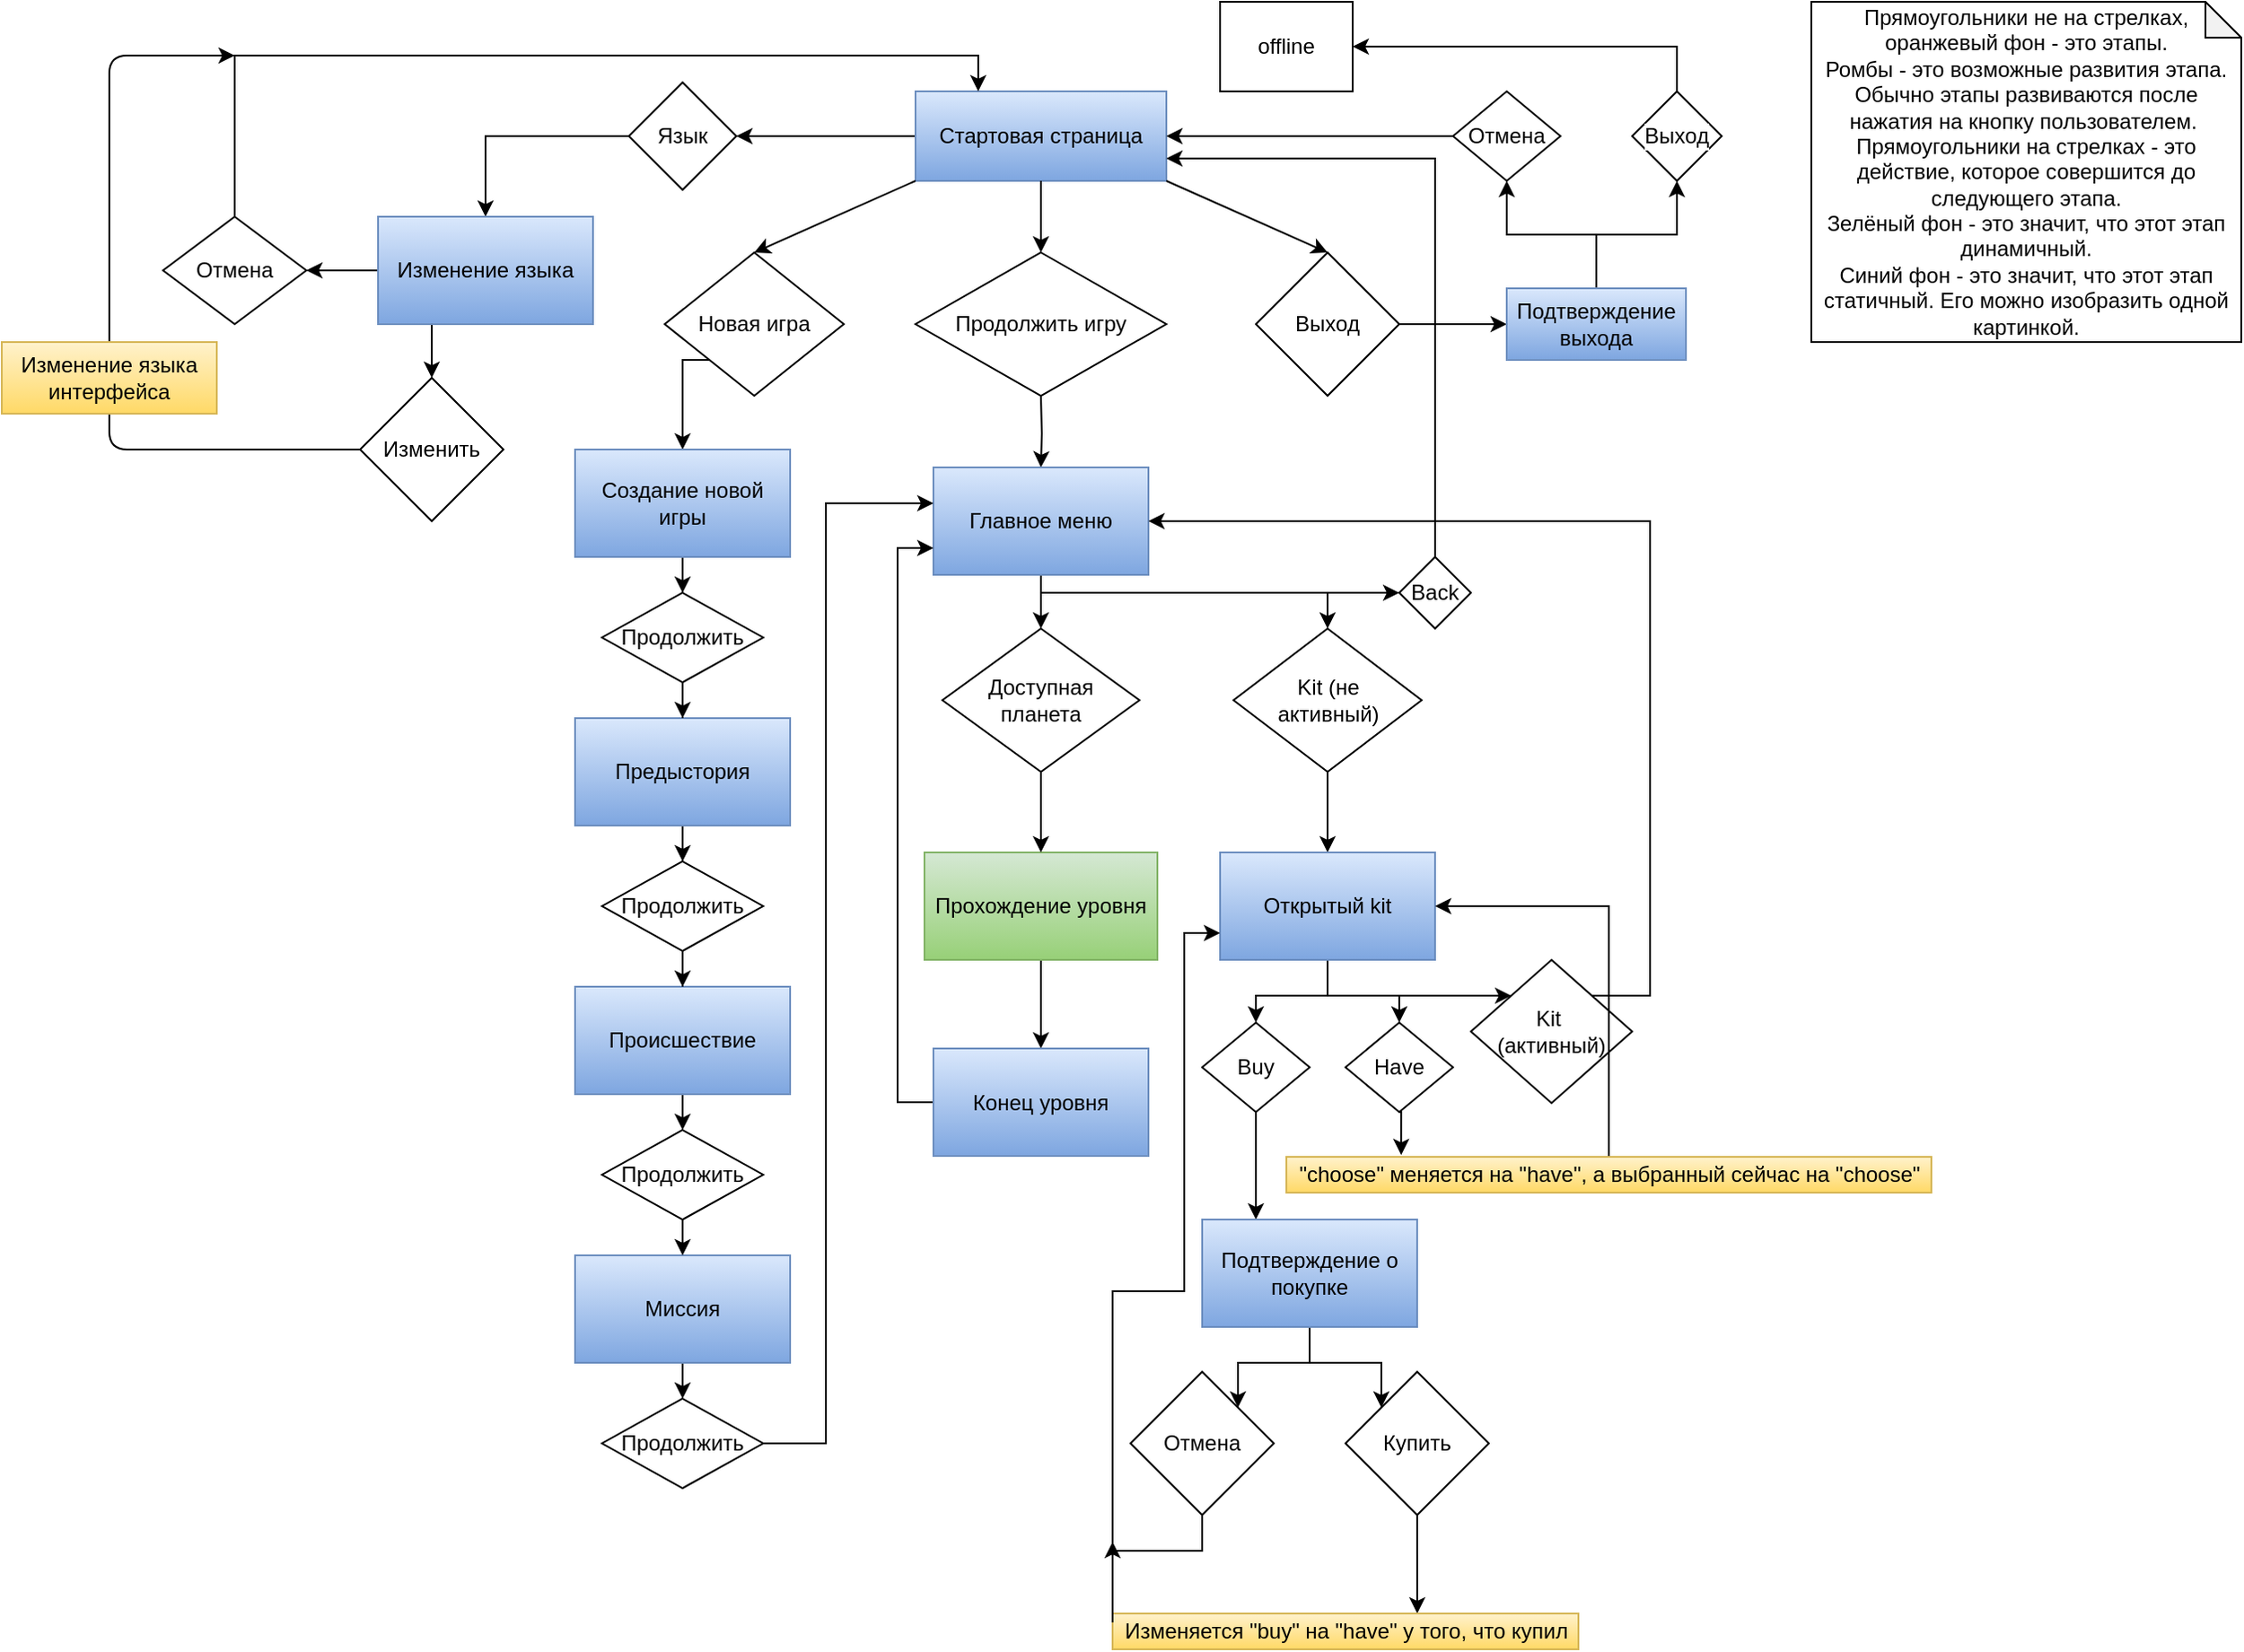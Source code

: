 <mxfile version="13.7.9" type="device"><diagram id="LMqso98SSZtFs7VWV9Y2" name="Page-1"><mxGraphModel dx="3064" dy="1427" grid="1" gridSize="10" guides="1" tooltips="1" connect="1" arrows="1" fold="1" page="1" pageScale="1" pageWidth="827" pageHeight="1169" math="0" shadow="0"><root><mxCell id="0"/><mxCell id="1" parent="0"/><mxCell id="xwokwFfjX6jwFdzUWsEj-1" style="edgeStyle=orthogonalEdgeStyle;rounded=0;orthogonalLoop=1;jettySize=auto;html=1;exitX=0;exitY=0.5;exitDx=0;exitDy=0;entryX=1;entryY=0.5;entryDx=0;entryDy=0;" parent="1" source="xwokwFfjX6jwFdzUWsEj-2" target="xwokwFfjX6jwFdzUWsEj-66" edge="1"><mxGeometry relative="1" as="geometry"/></mxCell><mxCell id="xwokwFfjX6jwFdzUWsEj-2" value="Стартовая страница" style="rounded=0;whiteSpace=wrap;html=1;gradientColor=#7ea6e0;fillColor=#dae8fc;strokeColor=#6c8ebf;" parent="1" vertex="1"><mxGeometry x="-300" y="60" width="140" height="50" as="geometry"/></mxCell><mxCell id="xwokwFfjX6jwFdzUWsEj-3" style="edgeStyle=orthogonalEdgeStyle;rounded=0;orthogonalLoop=1;jettySize=auto;html=1;" parent="1" target="xwokwFfjX6jwFdzUWsEj-10" edge="1"><mxGeometry relative="1" as="geometry"><mxPoint x="-230" y="230" as="sourcePoint"/></mxGeometry></mxCell><mxCell id="xwokwFfjX6jwFdzUWsEj-4" value="" style="endArrow=classic;html=1;exitX=0;exitY=1;exitDx=0;exitDy=0;entryX=0.5;entryY=0;entryDx=0;entryDy=0;" parent="1" source="xwokwFfjX6jwFdzUWsEj-2" target="xwokwFfjX6jwFdzUWsEj-17" edge="1"><mxGeometry width="50" height="50" relative="1" as="geometry"><mxPoint x="-220" y="470" as="sourcePoint"/><mxPoint x="-390" y="160" as="targetPoint"/></mxGeometry></mxCell><mxCell id="xwokwFfjX6jwFdzUWsEj-5" value="" style="endArrow=classic;html=1;exitX=1;exitY=1;exitDx=0;exitDy=0;entryX=0.5;entryY=0;entryDx=0;entryDy=0;" parent="1" source="xwokwFfjX6jwFdzUWsEj-2" target="xwokwFfjX6jwFdzUWsEj-19" edge="1"><mxGeometry width="50" height="50" relative="1" as="geometry"><mxPoint x="-220" y="470" as="sourcePoint"/><mxPoint x="-70" y="160" as="targetPoint"/></mxGeometry></mxCell><mxCell id="xwokwFfjX6jwFdzUWsEj-6" value="" style="endArrow=classic;html=1;entryX=0.5;entryY=0;entryDx=0;entryDy=0;exitX=0.5;exitY=1;exitDx=0;exitDy=0;" parent="1" source="xwokwFfjX6jwFdzUWsEj-2" target="xwokwFfjX6jwFdzUWsEj-20" edge="1"><mxGeometry width="50" height="50" relative="1" as="geometry"><mxPoint x="-220" y="470" as="sourcePoint"/><mxPoint x="-230" y="160" as="targetPoint"/></mxGeometry></mxCell><mxCell id="xwokwFfjX6jwFdzUWsEj-7" style="edgeStyle=orthogonalEdgeStyle;rounded=0;orthogonalLoop=1;jettySize=auto;html=1;exitX=0.5;exitY=1;exitDx=0;exitDy=0;entryX=0.5;entryY=0;entryDx=0;entryDy=0;" parent="1" source="xwokwFfjX6jwFdzUWsEj-10" target="xwokwFfjX6jwFdzUWsEj-38" edge="1"><mxGeometry relative="1" as="geometry"/></mxCell><mxCell id="xwokwFfjX6jwFdzUWsEj-8" style="edgeStyle=orthogonalEdgeStyle;rounded=0;orthogonalLoop=1;jettySize=auto;html=1;exitX=0.5;exitY=1;exitDx=0;exitDy=0;entryX=0.5;entryY=0;entryDx=0;entryDy=0;" parent="1" source="xwokwFfjX6jwFdzUWsEj-10" target="xwokwFfjX6jwFdzUWsEj-40" edge="1"><mxGeometry relative="1" as="geometry"><Array as="points"><mxPoint x="-230" y="340"/><mxPoint x="-70" y="340"/></Array></mxGeometry></mxCell><mxCell id="xwokwFfjX6jwFdzUWsEj-9" style="edgeStyle=orthogonalEdgeStyle;rounded=0;orthogonalLoop=1;jettySize=auto;html=1;exitX=0.5;exitY=1;exitDx=0;exitDy=0;entryX=0;entryY=0.5;entryDx=0;entryDy=0;" parent="1" source="xwokwFfjX6jwFdzUWsEj-10" target="xwokwFfjX6jwFdzUWsEj-64" edge="1"><mxGeometry relative="1" as="geometry"><mxPoint x="-20" y="340" as="targetPoint"/><Array as="points"><mxPoint x="-230" y="340"/></Array></mxGeometry></mxCell><mxCell id="xwokwFfjX6jwFdzUWsEj-10" value="Главное меню" style="whiteSpace=wrap;html=1;gradientColor=#7ea6e0;fillColor=#dae8fc;strokeColor=#6c8ebf;" parent="1" vertex="1"><mxGeometry x="-290" y="270" width="120" height="60" as="geometry"/></mxCell><mxCell id="xwokwFfjX6jwFdzUWsEj-11" style="edgeStyle=orthogonalEdgeStyle;rounded=0;orthogonalLoop=1;jettySize=auto;html=1;entryX=0.5;entryY=0;entryDx=0;entryDy=0;" parent="1" source="xwokwFfjX6jwFdzUWsEj-12" target="xwokwFfjX6jwFdzUWsEj-14" edge="1"><mxGeometry relative="1" as="geometry"/></mxCell><mxCell id="xwokwFfjX6jwFdzUWsEj-12" value="Прохождение уровня" style="whiteSpace=wrap;html=1;labelBackgroundColor=none;fillColor=#d5e8d4;strokeColor=#82b366;gradientColor=#97d077;" parent="1" vertex="1"><mxGeometry x="-295" y="485" width="130" height="60" as="geometry"/></mxCell><mxCell id="xwokwFfjX6jwFdzUWsEj-13" style="edgeStyle=orthogonalEdgeStyle;rounded=0;orthogonalLoop=1;jettySize=auto;html=1;entryX=0;entryY=0.75;entryDx=0;entryDy=0;" parent="1" source="xwokwFfjX6jwFdzUWsEj-14" target="xwokwFfjX6jwFdzUWsEj-10" edge="1"><mxGeometry relative="1" as="geometry"><Array as="points"><mxPoint x="-310" y="625"/><mxPoint x="-310" y="315"/></Array></mxGeometry></mxCell><mxCell id="xwokwFfjX6jwFdzUWsEj-14" value="Конец уровня" style="whiteSpace=wrap;html=1;gradientColor=#7ea6e0;fillColor=#dae8fc;strokeColor=#6c8ebf;" parent="1" vertex="1"><mxGeometry x="-290" y="594.5" width="120" height="60" as="geometry"/></mxCell><mxCell id="xwokwFfjX6jwFdzUWsEj-15" value="offline" style="whiteSpace=wrap;html=1;" parent="1" vertex="1"><mxGeometry x="-130" y="10" width="74" height="50" as="geometry"/></mxCell><mxCell id="xwokwFfjX6jwFdzUWsEj-16" style="edgeStyle=orthogonalEdgeStyle;rounded=0;orthogonalLoop=1;jettySize=auto;html=1;exitX=0;exitY=1;exitDx=0;exitDy=0;entryX=0.5;entryY=0;entryDx=0;entryDy=0;" parent="1" source="xwokwFfjX6jwFdzUWsEj-17" target="xwokwFfjX6jwFdzUWsEj-22" edge="1"><mxGeometry relative="1" as="geometry"><Array as="points"><mxPoint x="-430" y="210"/></Array></mxGeometry></mxCell><mxCell id="xwokwFfjX6jwFdzUWsEj-17" value="&lt;span&gt;Новая игра&lt;/span&gt;" style="rhombus;whiteSpace=wrap;html=1;" parent="1" vertex="1"><mxGeometry x="-440" y="150" width="100" height="80" as="geometry"/></mxCell><mxCell id="xwokwFfjX6jwFdzUWsEj-18" style="edgeStyle=orthogonalEdgeStyle;rounded=0;orthogonalLoop=1;jettySize=auto;html=1;exitX=1;exitY=0.5;exitDx=0;exitDy=0;entryX=0;entryY=0.5;entryDx=0;entryDy=0;" parent="1" source="xwokwFfjX6jwFdzUWsEj-19" target="xwokwFfjX6jwFdzUWsEj-76" edge="1"><mxGeometry relative="1" as="geometry"/></mxCell><mxCell id="xwokwFfjX6jwFdzUWsEj-19" value="&lt;span&gt;Выход&lt;/span&gt;" style="rhombus;whiteSpace=wrap;html=1;" parent="1" vertex="1"><mxGeometry x="-110" y="150" width="80" height="80" as="geometry"/></mxCell><mxCell id="xwokwFfjX6jwFdzUWsEj-20" value="&lt;span&gt;Продолжить игру&lt;/span&gt;" style="rhombus;whiteSpace=wrap;html=1;" parent="1" vertex="1"><mxGeometry x="-300" y="150" width="140" height="80" as="geometry"/></mxCell><mxCell id="xwokwFfjX6jwFdzUWsEj-21" style="edgeStyle=orthogonalEdgeStyle;rounded=0;orthogonalLoop=1;jettySize=auto;html=1;entryX=0.5;entryY=0;entryDx=0;entryDy=0;" parent="1" source="xwokwFfjX6jwFdzUWsEj-22" target="xwokwFfjX6jwFdzUWsEj-31" edge="1"><mxGeometry relative="1" as="geometry"/></mxCell><mxCell id="xwokwFfjX6jwFdzUWsEj-22" value="Создание новой игры" style="whiteSpace=wrap;html=1;gradientColor=#7ea6e0;fillColor=#dae8fc;strokeColor=#6c8ebf;" parent="1" vertex="1"><mxGeometry x="-490" y="260" width="120" height="60" as="geometry"/></mxCell><mxCell id="xwokwFfjX6jwFdzUWsEj-23" style="edgeStyle=orthogonalEdgeStyle;rounded=0;orthogonalLoop=1;jettySize=auto;html=1;entryX=0.5;entryY=0;entryDx=0;entryDy=0;" parent="1" source="xwokwFfjX6jwFdzUWsEj-24" target="xwokwFfjX6jwFdzUWsEj-33" edge="1"><mxGeometry relative="1" as="geometry"/></mxCell><mxCell id="xwokwFfjX6jwFdzUWsEj-24" value="Предыстория" style="whiteSpace=wrap;html=1;gradientColor=#7ea6e0;fillColor=#dae8fc;strokeColor=#6c8ebf;" parent="1" vertex="1"><mxGeometry x="-490" y="410" width="120" height="60" as="geometry"/></mxCell><mxCell id="xwokwFfjX6jwFdzUWsEj-25" style="edgeStyle=orthogonalEdgeStyle;rounded=0;orthogonalLoop=1;jettySize=auto;html=1;exitX=0.5;exitY=1;exitDx=0;exitDy=0;entryX=0.5;entryY=0;entryDx=0;entryDy=0;" parent="1" source="xwokwFfjX6jwFdzUWsEj-26" target="xwokwFfjX6jwFdzUWsEj-35" edge="1"><mxGeometry relative="1" as="geometry"/></mxCell><mxCell id="xwokwFfjX6jwFdzUWsEj-26" value="Происшествие" style="whiteSpace=wrap;html=1;gradientColor=#7ea6e0;fillColor=#dae8fc;strokeColor=#6c8ebf;" parent="1" vertex="1"><mxGeometry x="-490" y="560" width="120" height="60" as="geometry"/></mxCell><mxCell id="xwokwFfjX6jwFdzUWsEj-27" style="edgeStyle=orthogonalEdgeStyle;rounded=0;orthogonalLoop=1;jettySize=auto;html=1;exitX=1;exitY=0.5;exitDx=0;exitDy=0;" parent="1" source="xwokwFfjX6jwFdzUWsEj-36" edge="1"><mxGeometry relative="1" as="geometry"><mxPoint x="-290" y="290" as="targetPoint"/><Array as="points"><mxPoint x="-350" y="815"/><mxPoint x="-350" y="290"/><mxPoint x="-290" y="290"/></Array></mxGeometry></mxCell><mxCell id="xwokwFfjX6jwFdzUWsEj-28" style="edgeStyle=orthogonalEdgeStyle;rounded=0;orthogonalLoop=1;jettySize=auto;html=1;exitX=0.5;exitY=1;exitDx=0;exitDy=0;entryX=0.5;entryY=0;entryDx=0;entryDy=0;" parent="1" source="xwokwFfjX6jwFdzUWsEj-29" target="xwokwFfjX6jwFdzUWsEj-36" edge="1"><mxGeometry relative="1" as="geometry"/></mxCell><mxCell id="xwokwFfjX6jwFdzUWsEj-29" value="Миссия" style="whiteSpace=wrap;html=1;gradientColor=#7ea6e0;fillColor=#dae8fc;strokeColor=#6c8ebf;" parent="1" vertex="1"><mxGeometry x="-490" y="710" width="120" height="60" as="geometry"/></mxCell><mxCell id="xwokwFfjX6jwFdzUWsEj-30" style="edgeStyle=orthogonalEdgeStyle;rounded=0;orthogonalLoop=1;jettySize=auto;html=1;entryX=0.5;entryY=0;entryDx=0;entryDy=0;" parent="1" source="xwokwFfjX6jwFdzUWsEj-31" target="xwokwFfjX6jwFdzUWsEj-24" edge="1"><mxGeometry relative="1" as="geometry"/></mxCell><mxCell id="xwokwFfjX6jwFdzUWsEj-31" value="Продолжить" style="rhombus;whiteSpace=wrap;html=1;" parent="1" vertex="1"><mxGeometry x="-475" y="340" width="90" height="50" as="geometry"/></mxCell><mxCell id="xwokwFfjX6jwFdzUWsEj-32" style="edgeStyle=orthogonalEdgeStyle;rounded=0;orthogonalLoop=1;jettySize=auto;html=1;exitX=0.5;exitY=1;exitDx=0;exitDy=0;" parent="1" source="xwokwFfjX6jwFdzUWsEj-33" target="xwokwFfjX6jwFdzUWsEj-26" edge="1"><mxGeometry relative="1" as="geometry"/></mxCell><mxCell id="xwokwFfjX6jwFdzUWsEj-33" value="Продолжить" style="rhombus;whiteSpace=wrap;html=1;" parent="1" vertex="1"><mxGeometry x="-475" y="490" width="90" height="50" as="geometry"/></mxCell><mxCell id="xwokwFfjX6jwFdzUWsEj-34" style="edgeStyle=orthogonalEdgeStyle;rounded=0;orthogonalLoop=1;jettySize=auto;html=1;exitX=0.5;exitY=1;exitDx=0;exitDy=0;entryX=0.5;entryY=0;entryDx=0;entryDy=0;" parent="1" source="xwokwFfjX6jwFdzUWsEj-35" target="xwokwFfjX6jwFdzUWsEj-29" edge="1"><mxGeometry relative="1" as="geometry"/></mxCell><mxCell id="xwokwFfjX6jwFdzUWsEj-35" value="Продолжить" style="rhombus;whiteSpace=wrap;html=1;" parent="1" vertex="1"><mxGeometry x="-475" y="640" width="90" height="50" as="geometry"/></mxCell><mxCell id="xwokwFfjX6jwFdzUWsEj-36" value="Продолжить" style="rhombus;whiteSpace=wrap;html=1;" parent="1" vertex="1"><mxGeometry x="-475" y="790" width="90" height="50" as="geometry"/></mxCell><mxCell id="xwokwFfjX6jwFdzUWsEj-37" style="edgeStyle=orthogonalEdgeStyle;rounded=0;orthogonalLoop=1;jettySize=auto;html=1;entryX=0.5;entryY=0;entryDx=0;entryDy=0;" parent="1" source="xwokwFfjX6jwFdzUWsEj-38" target="xwokwFfjX6jwFdzUWsEj-12" edge="1"><mxGeometry relative="1" as="geometry"/></mxCell><mxCell id="xwokwFfjX6jwFdzUWsEj-38" value="Доступная&lt;br&gt;планета" style="rhombus;whiteSpace=wrap;html=1;" parent="1" vertex="1"><mxGeometry x="-285" y="360" width="110" height="80" as="geometry"/></mxCell><mxCell id="xwokwFfjX6jwFdzUWsEj-39" value="" style="edgeStyle=orthogonalEdgeStyle;rounded=0;orthogonalLoop=1;jettySize=auto;html=1;" parent="1" source="xwokwFfjX6jwFdzUWsEj-40" target="xwokwFfjX6jwFdzUWsEj-46" edge="1"><mxGeometry relative="1" as="geometry"/></mxCell><mxCell id="xwokwFfjX6jwFdzUWsEj-40" value="Kit (не&lt;br&gt;активный)" style="rhombus;whiteSpace=wrap;html=1;" parent="1" vertex="1"><mxGeometry x="-122.5" y="360" width="105" height="80" as="geometry"/></mxCell><mxCell id="xwokwFfjX6jwFdzUWsEj-41" style="edgeStyle=orthogonalEdgeStyle;rounded=0;orthogonalLoop=1;jettySize=auto;html=1;entryX=1;entryY=0.5;entryDx=0;entryDy=0;exitX=1;exitY=0;exitDx=0;exitDy=0;" parent="1" source="xwokwFfjX6jwFdzUWsEj-42" target="xwokwFfjX6jwFdzUWsEj-10" edge="1"><mxGeometry relative="1" as="geometry"><Array as="points"><mxPoint x="110" y="565"/><mxPoint x="110" y="300"/></Array></mxGeometry></mxCell><mxCell id="xwokwFfjX6jwFdzUWsEj-42" value="Kit&amp;nbsp;&lt;br&gt;(активный)" style="rhombus;whiteSpace=wrap;html=1;" parent="1" vertex="1"><mxGeometry x="10" y="545" width="90" height="80" as="geometry"/></mxCell><mxCell id="xwokwFfjX6jwFdzUWsEj-43" style="edgeStyle=orthogonalEdgeStyle;rounded=0;orthogonalLoop=1;jettySize=auto;html=1;entryX=0.5;entryY=0;entryDx=0;entryDy=0;" parent="1" source="xwokwFfjX6jwFdzUWsEj-46" target="xwokwFfjX6jwFdzUWsEj-48" edge="1"><mxGeometry relative="1" as="geometry"/></mxCell><mxCell id="xwokwFfjX6jwFdzUWsEj-44" style="edgeStyle=orthogonalEdgeStyle;rounded=0;orthogonalLoop=1;jettySize=auto;html=1;exitX=0.5;exitY=1;exitDx=0;exitDy=0;entryX=0;entryY=0;entryDx=0;entryDy=0;" parent="1" source="xwokwFfjX6jwFdzUWsEj-46" target="xwokwFfjX6jwFdzUWsEj-42" edge="1"><mxGeometry relative="1" as="geometry"><Array as="points"><mxPoint x="-70" y="565"/></Array></mxGeometry></mxCell><mxCell id="xwokwFfjX6jwFdzUWsEj-45" style="edgeStyle=orthogonalEdgeStyle;rounded=0;orthogonalLoop=1;jettySize=auto;html=1;exitX=0.5;exitY=1;exitDx=0;exitDy=0;entryX=0.5;entryY=0;entryDx=0;entryDy=0;" parent="1" source="xwokwFfjX6jwFdzUWsEj-46" target="xwokwFfjX6jwFdzUWsEj-59" edge="1"><mxGeometry relative="1" as="geometry"/></mxCell><mxCell id="xwokwFfjX6jwFdzUWsEj-46" value="Открытый kit" style="whiteSpace=wrap;html=1;gradientColor=#7ea6e0;fillColor=#dae8fc;strokeColor=#6c8ebf;" parent="1" vertex="1"><mxGeometry x="-130" y="485" width="120" height="60" as="geometry"/></mxCell><mxCell id="xwokwFfjX6jwFdzUWsEj-47" value="" style="edgeStyle=orthogonalEdgeStyle;rounded=0;orthogonalLoop=1;jettySize=auto;html=1;entryX=0.25;entryY=0;entryDx=0;entryDy=0;" parent="1" source="xwokwFfjX6jwFdzUWsEj-48" target="xwokwFfjX6jwFdzUWsEj-51" edge="1"><mxGeometry relative="1" as="geometry"/></mxCell><mxCell id="xwokwFfjX6jwFdzUWsEj-48" value="Buy" style="rhombus;whiteSpace=wrap;html=1;" parent="1" vertex="1"><mxGeometry x="-140" y="580" width="60" height="50" as="geometry"/></mxCell><mxCell id="xwokwFfjX6jwFdzUWsEj-49" style="edgeStyle=orthogonalEdgeStyle;rounded=0;orthogonalLoop=1;jettySize=auto;html=1;exitX=0.5;exitY=1;exitDx=0;exitDy=0;entryX=0;entryY=0;entryDx=0;entryDy=0;" parent="1" source="xwokwFfjX6jwFdzUWsEj-51" target="xwokwFfjX6jwFdzUWsEj-53" edge="1"><mxGeometry relative="1" as="geometry"/></mxCell><mxCell id="xwokwFfjX6jwFdzUWsEj-50" style="edgeStyle=orthogonalEdgeStyle;rounded=0;orthogonalLoop=1;jettySize=auto;html=1;exitX=0.5;exitY=1;exitDx=0;exitDy=0;entryX=1;entryY=0;entryDx=0;entryDy=0;" parent="1" source="xwokwFfjX6jwFdzUWsEj-51" target="xwokwFfjX6jwFdzUWsEj-55" edge="1"><mxGeometry relative="1" as="geometry"/></mxCell><mxCell id="xwokwFfjX6jwFdzUWsEj-51" value="Подтверждение о покупке" style="whiteSpace=wrap;html=1;gradientColor=#7ea6e0;fillColor=#dae8fc;strokeColor=#6c8ebf;" parent="1" vertex="1"><mxGeometry x="-140" y="690" width="120" height="60" as="geometry"/></mxCell><mxCell id="xwokwFfjX6jwFdzUWsEj-52" style="edgeStyle=orthogonalEdgeStyle;rounded=0;orthogonalLoop=1;jettySize=auto;html=1;exitX=0.5;exitY=1;exitDx=0;exitDy=0;entryX=0.654;entryY=0;entryDx=0;entryDy=0;entryPerimeter=0;" parent="1" source="xwokwFfjX6jwFdzUWsEj-53" target="xwokwFfjX6jwFdzUWsEj-57" edge="1"><mxGeometry relative="1" as="geometry"/></mxCell><mxCell id="xwokwFfjX6jwFdzUWsEj-53" value="Купить" style="rhombus;whiteSpace=wrap;html=1;" parent="1" vertex="1"><mxGeometry x="-60" y="775" width="80" height="80" as="geometry"/></mxCell><mxCell id="xwokwFfjX6jwFdzUWsEj-54" style="edgeStyle=orthogonalEdgeStyle;rounded=0;orthogonalLoop=1;jettySize=auto;html=1;exitX=0.5;exitY=1;exitDx=0;exitDy=0;entryX=0;entryY=0.75;entryDx=0;entryDy=0;" parent="1" source="xwokwFfjX6jwFdzUWsEj-55" target="xwokwFfjX6jwFdzUWsEj-46" edge="1"><mxGeometry relative="1" as="geometry"><Array as="points"><mxPoint x="-140" y="875"/><mxPoint x="-190" y="875"/><mxPoint x="-190" y="730"/><mxPoint x="-150" y="730"/><mxPoint x="-150" y="530"/></Array></mxGeometry></mxCell><mxCell id="xwokwFfjX6jwFdzUWsEj-55" value="Отмена" style="rhombus;whiteSpace=wrap;html=1;" parent="1" vertex="1"><mxGeometry x="-180" y="775" width="80" height="80" as="geometry"/></mxCell><mxCell id="xwokwFfjX6jwFdzUWsEj-56" value="Прямоугольники не на стрелках, оранжевый фон - это этапы.&lt;br&gt;Ромбы - это возможные развития этапа. Обычно этапы развиваются после нажатия на кнопку пользователем.&amp;nbsp;&lt;br&gt;Прямоугольники на стрелках&amp;nbsp;- это действие, которое совершится до следующего этапа.&lt;br&gt;Зелёный фон - это значит, что этот этап динамичный.&lt;br&gt;Синий фон - это значит, что этот этап статичный. Его можно изобразить одной картинкой." style="shape=note;whiteSpace=wrap;html=1;backgroundOutline=1;darkOpacity=0.05;size=20;" parent="1" vertex="1"><mxGeometry x="200" y="10" width="240" height="190" as="geometry"/></mxCell><mxCell id="xwokwFfjX6jwFdzUWsEj-57" value="Изменяется &quot;buy&quot; на &quot;have&quot; у того, что купил" style="text;html=1;align=center;verticalAlign=middle;resizable=0;points=[];autosize=1;strokeColor=#d6b656;gradientColor=#ffd966;fillColor=#fff2cc;" parent="1" vertex="1"><mxGeometry x="-190" y="910" width="260" height="20" as="geometry"/></mxCell><mxCell id="xwokwFfjX6jwFdzUWsEj-58" style="edgeStyle=orthogonalEdgeStyle;rounded=0;orthogonalLoop=1;jettySize=auto;html=1;exitX=0.5;exitY=1;exitDx=0;exitDy=0;entryX=0.178;entryY=-0.05;entryDx=0;entryDy=0;entryPerimeter=0;" parent="1" source="xwokwFfjX6jwFdzUWsEj-59" target="xwokwFfjX6jwFdzUWsEj-62" edge="1"><mxGeometry relative="1" as="geometry"/></mxCell><mxCell id="xwokwFfjX6jwFdzUWsEj-59" value="Have" style="rhombus;whiteSpace=wrap;html=1;strokeColor=#000000;" parent="1" vertex="1"><mxGeometry x="-60" y="580" width="60" height="50" as="geometry"/></mxCell><mxCell id="xwokwFfjX6jwFdzUWsEj-60" value="" style="endArrow=classic;html=1;exitX=0;exitY=0.25;exitDx=0;exitDy=0;exitPerimeter=0;" parent="1" source="xwokwFfjX6jwFdzUWsEj-57" edge="1"><mxGeometry width="50" height="50" relative="1" as="geometry"><mxPoint x="-300" y="780" as="sourcePoint"/><mxPoint x="-190" y="870" as="targetPoint"/></mxGeometry></mxCell><mxCell id="xwokwFfjX6jwFdzUWsEj-61" style="edgeStyle=orthogonalEdgeStyle;rounded=0;orthogonalLoop=1;jettySize=auto;html=1;entryX=1;entryY=0.5;entryDx=0;entryDy=0;" parent="1" source="xwokwFfjX6jwFdzUWsEj-62" target="xwokwFfjX6jwFdzUWsEj-46" edge="1"><mxGeometry relative="1" as="geometry"/></mxCell><mxCell id="xwokwFfjX6jwFdzUWsEj-62" value="&quot;choose&quot; меняется на &quot;have&quot;, а выбранный сейчас на &quot;choose&quot;" style="text;html=1;align=center;verticalAlign=middle;resizable=0;points=[];autosize=1;strokeColor=#d6b656;gradientColor=#ffd966;fillColor=#fff2cc;" parent="1" vertex="1"><mxGeometry x="-93" y="655" width="360" height="20" as="geometry"/></mxCell><mxCell id="xwokwFfjX6jwFdzUWsEj-63" style="edgeStyle=orthogonalEdgeStyle;rounded=0;orthogonalLoop=1;jettySize=auto;html=1;entryX=1;entryY=0.75;entryDx=0;entryDy=0;" parent="1" source="xwokwFfjX6jwFdzUWsEj-64" target="xwokwFfjX6jwFdzUWsEj-2" edge="1"><mxGeometry relative="1" as="geometry"><mxPoint x="-10" y="90" as="targetPoint"/><Array as="points"><mxPoint x="-10" y="98"/></Array></mxGeometry></mxCell><mxCell id="xwokwFfjX6jwFdzUWsEj-64" value="Back" style="rhombus;whiteSpace=wrap;html=1;strokeColor=#000000;" parent="1" vertex="1"><mxGeometry x="-30" y="320" width="40" height="40" as="geometry"/></mxCell><mxCell id="xwokwFfjX6jwFdzUWsEj-65" style="edgeStyle=orthogonalEdgeStyle;rounded=0;orthogonalLoop=1;jettySize=auto;html=1;exitX=0;exitY=0.5;exitDx=0;exitDy=0;entryX=0.5;entryY=0;entryDx=0;entryDy=0;" parent="1" source="xwokwFfjX6jwFdzUWsEj-66" target="xwokwFfjX6jwFdzUWsEj-69" edge="1"><mxGeometry relative="1" as="geometry"/></mxCell><mxCell id="xwokwFfjX6jwFdzUWsEj-66" value="Язык" style="rhombus;whiteSpace=wrap;html=1;" parent="1" vertex="1"><mxGeometry x="-460" y="55" width="60" height="60" as="geometry"/></mxCell><mxCell id="xwokwFfjX6jwFdzUWsEj-67" style="edgeStyle=orthogonalEdgeStyle;rounded=0;orthogonalLoop=1;jettySize=auto;html=1;exitX=0;exitY=0.5;exitDx=0;exitDy=0;entryX=1;entryY=0.5;entryDx=0;entryDy=0;" parent="1" source="xwokwFfjX6jwFdzUWsEj-69" target="xwokwFfjX6jwFdzUWsEj-72" edge="1"><mxGeometry relative="1" as="geometry"/></mxCell><mxCell id="xwokwFfjX6jwFdzUWsEj-68" style="edgeStyle=orthogonalEdgeStyle;rounded=0;orthogonalLoop=1;jettySize=auto;html=1;exitX=0.25;exitY=1;exitDx=0;exitDy=0;entryX=0.5;entryY=0;entryDx=0;entryDy=0;" parent="1" source="xwokwFfjX6jwFdzUWsEj-69" target="xwokwFfjX6jwFdzUWsEj-70" edge="1"><mxGeometry relative="1" as="geometry"/></mxCell><mxCell id="xwokwFfjX6jwFdzUWsEj-69" value="Изменение языка" style="whiteSpace=wrap;html=1;gradientColor=#7ea6e0;fillColor=#dae8fc;strokeColor=#6c8ebf;" parent="1" vertex="1"><mxGeometry x="-600" y="130" width="120" height="60" as="geometry"/></mxCell><mxCell id="xwokwFfjX6jwFdzUWsEj-70" value="Изменить" style="rhombus;whiteSpace=wrap;html=1;" parent="1" vertex="1"><mxGeometry x="-610" y="220" width="80" height="80" as="geometry"/></mxCell><mxCell id="xwokwFfjX6jwFdzUWsEj-71" style="edgeStyle=orthogonalEdgeStyle;rounded=0;orthogonalLoop=1;jettySize=auto;html=1;exitX=0.5;exitY=0;exitDx=0;exitDy=0;entryX=0.25;entryY=0;entryDx=0;entryDy=0;" parent="1" source="xwokwFfjX6jwFdzUWsEj-72" target="xwokwFfjX6jwFdzUWsEj-2" edge="1"><mxGeometry relative="1" as="geometry"/></mxCell><mxCell id="xwokwFfjX6jwFdzUWsEj-72" value="Отмена" style="rhombus;whiteSpace=wrap;html=1;" parent="1" vertex="1"><mxGeometry x="-720" y="130" width="80" height="60" as="geometry"/></mxCell><mxCell id="xwokwFfjX6jwFdzUWsEj-73" value="" style="endArrow=classic;html=1;exitX=0;exitY=0.5;exitDx=0;exitDy=0;" parent="1" source="xwokwFfjX6jwFdzUWsEj-70" edge="1"><mxGeometry relative="1" as="geometry"><mxPoint x="-320" y="390" as="sourcePoint"/><mxPoint x="-680" y="40" as="targetPoint"/><Array as="points"><mxPoint x="-750" y="260"/><mxPoint x="-750" y="40"/></Array></mxGeometry></mxCell><mxCell id="xwokwFfjX6jwFdzUWsEj-74" style="edgeStyle=orthogonalEdgeStyle;rounded=0;orthogonalLoop=1;jettySize=auto;html=1;entryX=0.5;entryY=1;entryDx=0;entryDy=0;" parent="1" source="xwokwFfjX6jwFdzUWsEj-76" target="xwokwFfjX6jwFdzUWsEj-80" edge="1"><mxGeometry relative="1" as="geometry"/></mxCell><mxCell id="xwokwFfjX6jwFdzUWsEj-75" style="edgeStyle=orthogonalEdgeStyle;rounded=0;orthogonalLoop=1;jettySize=auto;html=1;entryX=0.5;entryY=1;entryDx=0;entryDy=0;" parent="1" source="xwokwFfjX6jwFdzUWsEj-76" target="xwokwFfjX6jwFdzUWsEj-78" edge="1"><mxGeometry relative="1" as="geometry"><Array as="points"><mxPoint x="80" y="140"/><mxPoint x="125" y="140"/></Array></mxGeometry></mxCell><mxCell id="xwokwFfjX6jwFdzUWsEj-76" value="Подтверждение выхода" style="whiteSpace=wrap;html=1;labelBackgroundColor=none;fillColor=#dae8fc;strokeColor=#6c8ebf;gradientColor=#7ea6e0;" parent="1" vertex="1"><mxGeometry x="30" y="170" width="100" height="40" as="geometry"/></mxCell><mxCell id="xwokwFfjX6jwFdzUWsEj-77" style="edgeStyle=orthogonalEdgeStyle;rounded=0;orthogonalLoop=1;jettySize=auto;html=1;entryX=1;entryY=0.5;entryDx=0;entryDy=0;" parent="1" source="xwokwFfjX6jwFdzUWsEj-78" target="xwokwFfjX6jwFdzUWsEj-15" edge="1"><mxGeometry relative="1" as="geometry"><Array as="points"><mxPoint x="125" y="35"/></Array></mxGeometry></mxCell><mxCell id="xwokwFfjX6jwFdzUWsEj-78" value="Выход" style="rhombus;whiteSpace=wrap;html=1;labelBackgroundColor=#ffffff;fillColor=none;" parent="1" vertex="1"><mxGeometry x="100" y="60" width="50" height="50" as="geometry"/></mxCell><mxCell id="xwokwFfjX6jwFdzUWsEj-79" style="edgeStyle=orthogonalEdgeStyle;rounded=0;orthogonalLoop=1;jettySize=auto;html=1;exitX=0;exitY=0.5;exitDx=0;exitDy=0;entryX=1;entryY=0.5;entryDx=0;entryDy=0;" parent="1" source="xwokwFfjX6jwFdzUWsEj-80" target="xwokwFfjX6jwFdzUWsEj-2" edge="1"><mxGeometry relative="1" as="geometry"/></mxCell><mxCell id="xwokwFfjX6jwFdzUWsEj-80" value="Отмена" style="rhombus;whiteSpace=wrap;html=1;" parent="1" vertex="1"><mxGeometry y="60" width="60" height="50" as="geometry"/></mxCell><mxCell id="xwokwFfjX6jwFdzUWsEj-81" value="Изменение языка&lt;br&gt;интерфейса" style="rounded=0;whiteSpace=wrap;html=1;labelBackgroundColor=none;fillColor=#fff2cc;gradientColor=#ffd966;strokeColor=#d6b656;" parent="1" vertex="1"><mxGeometry x="-810" y="200" width="120" height="40" as="geometry"/></mxCell></root></mxGraphModel></diagram></mxfile>